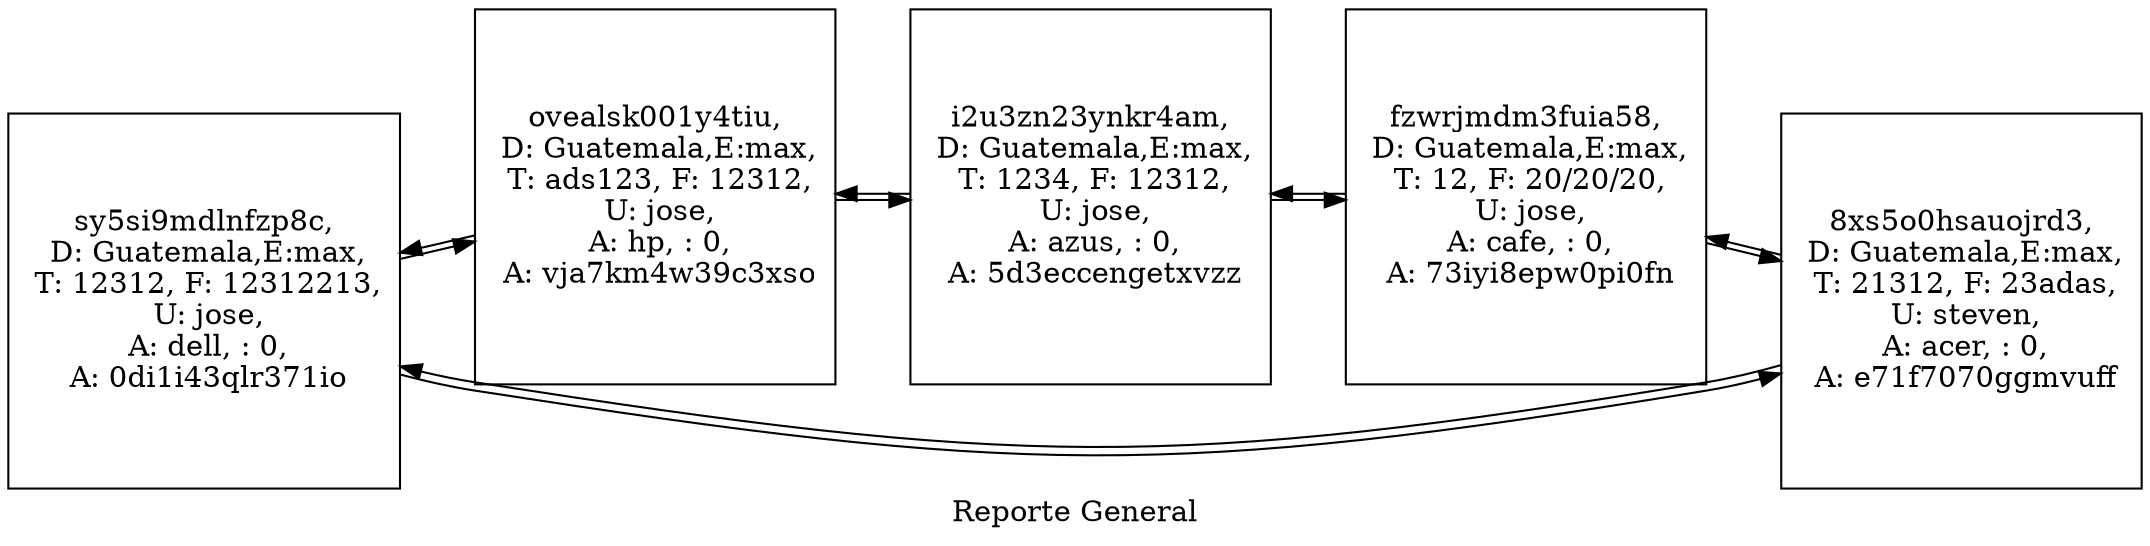 digraph  { 
 nodesep=.05; 
 rankdir=LR; 
 node [shape=record,width=.5,height=2.5]; 
 label="Reporte General"; 
"sy5si9mdlnfzp8c" [label=" sy5si9mdlnfzp8c,\n D: Guatemala,E:max,\n T: 12312, F: 12312213,\n U: jose,\n A: dell, : 0,\n A: 0di1i43qlr371io"] 
"sy5si9mdlnfzp8c" -> "ovealsk001y4tiu""sy5si9mdlnfzp8c" -> "8xs5o0hsauojrd3""ovealsk001y4tiu" [label=" ovealsk001y4tiu,\n D: Guatemala,E:max,\n T: ads123, F: 12312,\n U: jose,\n A: hp, : 0,\n A: vja7km4w39c3xso"] 
"ovealsk001y4tiu" -> "i2u3zn23ynkr4am""ovealsk001y4tiu" -> "sy5si9mdlnfzp8c""i2u3zn23ynkr4am" [label=" i2u3zn23ynkr4am,\n D: Guatemala,E:max,\n T: 1234, F: 12312,\n U: jose,\n A: azus, : 0,\n A: 5d3eccengetxvzz"] 
"i2u3zn23ynkr4am" -> "fzwrjmdm3fuia58""i2u3zn23ynkr4am" -> "ovealsk001y4tiu""fzwrjmdm3fuia58" [label=" fzwrjmdm3fuia58,\n D: Guatemala,E:max,\n T: 12, F: 20/20/20,\n U: jose,\n A: cafe, : 0,\n A: 73iyi8epw0pi0fn"] 
"fzwrjmdm3fuia58" -> "8xs5o0hsauojrd3""fzwrjmdm3fuia58" -> "i2u3zn23ynkr4am""8xs5o0hsauojrd3" [label=" 8xs5o0hsauojrd3,\n D: Guatemala,E:max,\n T: 21312, F: 23adas,\n U: steven,\n A: acer, : 0,\n A: e71f7070ggmvuff"] 
"8xs5o0hsauojrd3" -> "sy5si9mdlnfzp8c""8xs5o0hsauojrd3" -> "fzwrjmdm3fuia58"}